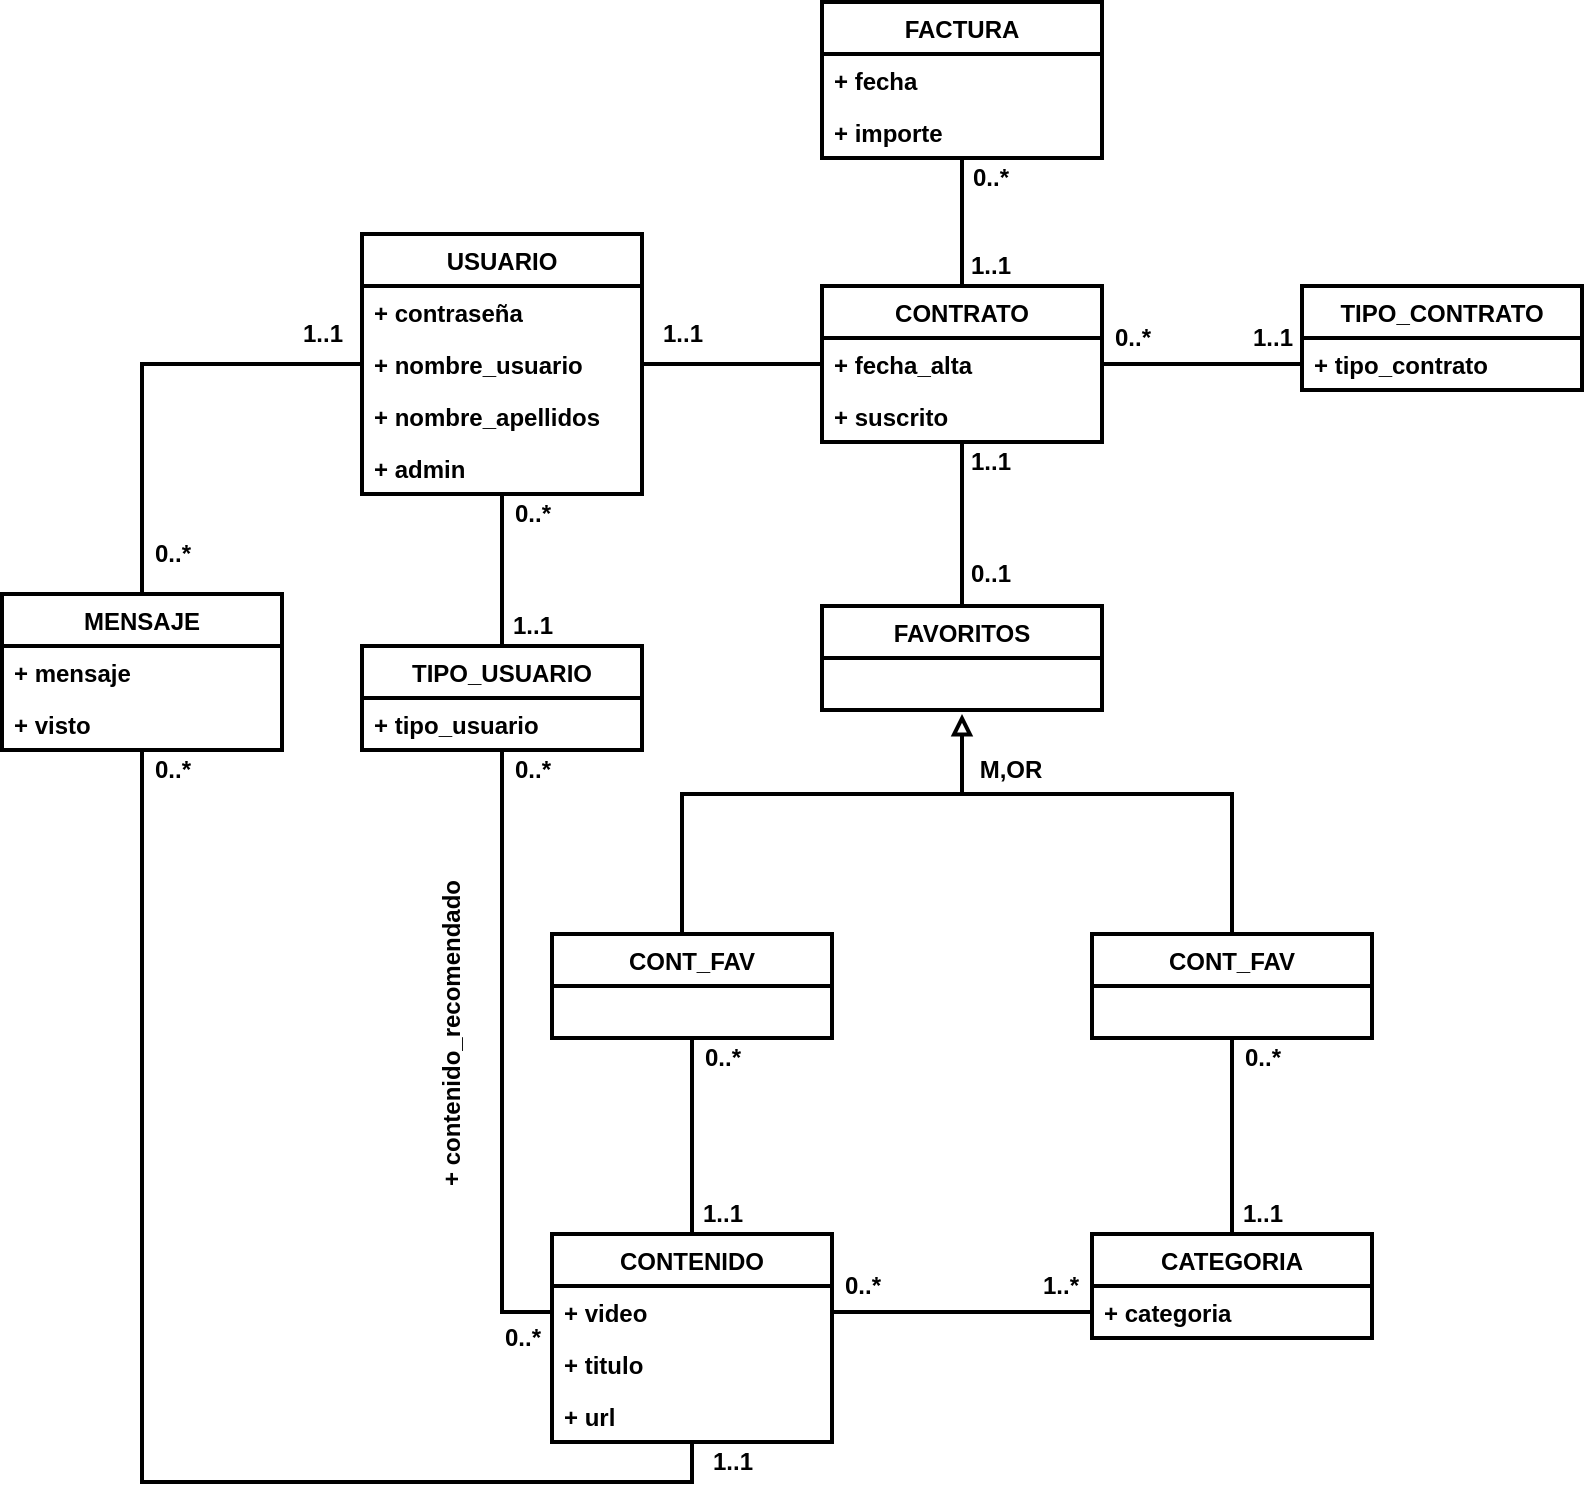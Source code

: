 <mxfile version="15.8.7" type="device"><diagram id="4Mzj-n0A8DgF8S2J7ucG" name="Página-1"><mxGraphModel dx="2070" dy="984" grid="1" gridSize="10" guides="1" tooltips="1" connect="1" arrows="1" fold="1" page="1" pageScale="1" pageWidth="827" pageHeight="1169" math="0" shadow="0"><root><mxCell id="0"/><mxCell id="1" parent="0"/><mxCell id="S-AvFleNfxMChcjrUdNi-8" style="edgeStyle=orthogonalEdgeStyle;rounded=0;orthogonalLoop=1;jettySize=auto;html=1;exitX=1;exitY=0.5;exitDx=0;exitDy=0;entryX=0;entryY=0.75;entryDx=0;entryDy=0;endArrow=none;endFill=0;strokeWidth=2;fontStyle=1" parent="1" source="S-AvFleNfxMChcjrUdNi-37" target="S-AvFleNfxMChcjrUdNi-6" edge="1"><mxGeometry relative="1" as="geometry"/></mxCell><mxCell id="S-AvFleNfxMChcjrUdNi-22" style="edgeStyle=orthogonalEdgeStyle;rounded=0;orthogonalLoop=1;jettySize=auto;html=1;exitX=0.5;exitY=1;exitDx=0;exitDy=0;entryX=0.5;entryY=0;entryDx=0;entryDy=0;endArrow=none;endFill=0;strokeWidth=2;fontStyle=1" parent="1" source="S-AvFleNfxMChcjrUdNi-1" target="S-AvFleNfxMChcjrUdNi-17" edge="1"><mxGeometry relative="1" as="geometry"/></mxCell><mxCell id="S-AvFleNfxMChcjrUdNi-1" value="CONTRATO" style="swimlane;fontStyle=1;childLayout=stackLayout;horizontal=1;startSize=26;fillColor=none;horizontalStack=0;resizeParent=1;resizeParentMax=0;resizeLast=0;collapsible=1;marginBottom=0;strokeWidth=2;" parent="1" vertex="1"><mxGeometry x="320" y="156" width="140" height="78" as="geometry"/></mxCell><mxCell id="S-AvFleNfxMChcjrUdNi-37" value="+ fecha_alta" style="text;strokeColor=none;fillColor=none;align=left;verticalAlign=top;spacingLeft=4;spacingRight=4;overflow=hidden;rotatable=0;points=[[0,0.5],[1,0.5]];portConstraint=eastwest;fontStyle=1" parent="S-AvFleNfxMChcjrUdNi-1" vertex="1"><mxGeometry y="26" width="140" height="26" as="geometry"/></mxCell><mxCell id="SWSklIYPGX-UDRLk-Jqf-1" value="+ suscrito" style="text;strokeColor=none;fillColor=none;align=left;verticalAlign=top;spacingLeft=4;spacingRight=4;overflow=hidden;rotatable=0;points=[[0,0.5],[1,0.5]];portConstraint=eastwest;fontStyle=1" vertex="1" parent="S-AvFleNfxMChcjrUdNi-1"><mxGeometry y="52" width="140" height="26" as="geometry"/></mxCell><mxCell id="S-AvFleNfxMChcjrUdNi-7" style="edgeStyle=orthogonalEdgeStyle;rounded=0;orthogonalLoop=1;jettySize=auto;html=1;exitX=0.5;exitY=1;exitDx=0;exitDy=0;entryX=0.5;entryY=0;entryDx=0;entryDy=0;strokeWidth=2;endArrow=none;endFill=0;fontStyle=1" parent="1" source="S-AvFleNfxMChcjrUdNi-5" target="S-AvFleNfxMChcjrUdNi-1" edge="1"><mxGeometry relative="1" as="geometry"/></mxCell><mxCell id="S-AvFleNfxMChcjrUdNi-5" value="FACTURA" style="swimlane;fontStyle=1;childLayout=stackLayout;horizontal=1;startSize=26;fillColor=none;horizontalStack=0;resizeParent=1;resizeParentMax=0;resizeLast=0;collapsible=1;marginBottom=0;strokeWidth=2;" parent="1" vertex="1"><mxGeometry x="320" y="14" width="140" height="78" as="geometry"/></mxCell><mxCell id="h2u4UO7is9LQjmH4nHKm-1" value="+ fecha" style="text;strokeColor=none;fillColor=none;align=left;verticalAlign=top;spacingLeft=4;spacingRight=4;overflow=hidden;rotatable=0;points=[[0,0.5],[1,0.5]];portConstraint=eastwest;fontStyle=1" parent="S-AvFleNfxMChcjrUdNi-5" vertex="1"><mxGeometry y="26" width="140" height="26" as="geometry"/></mxCell><mxCell id="h2u4UO7is9LQjmH4nHKm-2" value="+ importe" style="text;strokeColor=none;fillColor=none;align=left;verticalAlign=top;spacingLeft=4;spacingRight=4;overflow=hidden;rotatable=0;points=[[0,0.5],[1,0.5]];portConstraint=eastwest;fontStyle=1" parent="S-AvFleNfxMChcjrUdNi-5" vertex="1"><mxGeometry y="52" width="140" height="26" as="geometry"/></mxCell><mxCell id="S-AvFleNfxMChcjrUdNi-6" value="TIPO_CONTRATO" style="swimlane;fontStyle=1;childLayout=stackLayout;horizontal=1;startSize=26;fillColor=none;horizontalStack=0;resizeParent=1;resizeParentMax=0;resizeLast=0;collapsible=1;marginBottom=0;strokeWidth=2;" parent="1" vertex="1"><mxGeometry x="560" y="156" width="140" height="52" as="geometry"/></mxCell><mxCell id="h2u4UO7is9LQjmH4nHKm-3" value="+ tipo_contrato" style="text;strokeColor=none;fillColor=none;align=left;verticalAlign=top;spacingLeft=4;spacingRight=4;overflow=hidden;rotatable=0;points=[[0,0.5],[1,0.5]];portConstraint=eastwest;fontStyle=1" parent="S-AvFleNfxMChcjrUdNi-6" vertex="1"><mxGeometry y="26" width="140" height="26" as="geometry"/></mxCell><mxCell id="S-AvFleNfxMChcjrUdNi-12" style="edgeStyle=orthogonalEdgeStyle;rounded=0;orthogonalLoop=1;jettySize=auto;html=1;exitX=0.5;exitY=1;exitDx=0;exitDy=0;entryX=0.5;entryY=0;entryDx=0;entryDy=0;endArrow=none;endFill=0;strokeWidth=2;fontStyle=1" parent="1" source="S-AvFleNfxMChcjrUdNi-9" target="S-AvFleNfxMChcjrUdNi-11" edge="1"><mxGeometry relative="1" as="geometry"/></mxCell><mxCell id="S-AvFleNfxMChcjrUdNi-9" value="USUARIO" style="swimlane;fontStyle=1;childLayout=stackLayout;horizontal=1;startSize=26;fillColor=none;horizontalStack=0;resizeParent=1;resizeParentMax=0;resizeLast=0;collapsible=1;marginBottom=0;strokeWidth=2;" parent="1" vertex="1"><mxGeometry x="90" y="130" width="140" height="130" as="geometry"/></mxCell><mxCell id="S-AvFleNfxMChcjrUdNi-35" value="+ contraseña" style="text;strokeColor=none;fillColor=none;align=left;verticalAlign=top;spacingLeft=4;spacingRight=4;overflow=hidden;rotatable=0;points=[[0,0.5],[1,0.5]];portConstraint=eastwest;fontStyle=1" parent="S-AvFleNfxMChcjrUdNi-9" vertex="1"><mxGeometry y="26" width="140" height="26" as="geometry"/></mxCell><mxCell id="SWSklIYPGX-UDRLk-Jqf-17" value="+ nombre_usuario" style="text;strokeColor=none;fillColor=none;align=left;verticalAlign=top;spacingLeft=4;spacingRight=4;overflow=hidden;rotatable=0;points=[[0,0.5],[1,0.5]];portConstraint=eastwest;fontStyle=1" vertex="1" parent="S-AvFleNfxMChcjrUdNi-9"><mxGeometry y="52" width="140" height="26" as="geometry"/></mxCell><mxCell id="S-AvFleNfxMChcjrUdNi-34" value="+ nombre_apellidos" style="text;strokeColor=none;fillColor=none;align=left;verticalAlign=top;spacingLeft=4;spacingRight=4;overflow=hidden;rotatable=0;points=[[0,0.5],[1,0.5]];portConstraint=eastwest;fontStyle=1" parent="S-AvFleNfxMChcjrUdNi-9" vertex="1"><mxGeometry y="78" width="140" height="26" as="geometry"/></mxCell><mxCell id="S-AvFleNfxMChcjrUdNi-33" value="+ admin" style="text;strokeColor=none;fillColor=none;align=left;verticalAlign=top;spacingLeft=4;spacingRight=4;overflow=hidden;rotatable=0;points=[[0,0.5],[1,0.5]];portConstraint=eastwest;fontStyle=1" parent="S-AvFleNfxMChcjrUdNi-9" vertex="1"><mxGeometry y="104" width="140" height="26" as="geometry"/></mxCell><mxCell id="S-AvFleNfxMChcjrUdNi-11" value="TIPO_USUARIO" style="swimlane;fontStyle=1;childLayout=stackLayout;horizontal=1;startSize=26;fillColor=none;horizontalStack=0;resizeParent=1;resizeParentMax=0;resizeLast=0;collapsible=1;marginBottom=0;strokeWidth=2;" parent="1" vertex="1"><mxGeometry x="90" y="336" width="140" height="52" as="geometry"/></mxCell><mxCell id="S-AvFleNfxMChcjrUdNi-38" value="+ tipo_usuario" style="text;strokeColor=none;fillColor=none;align=left;verticalAlign=top;spacingLeft=4;spacingRight=4;overflow=hidden;rotatable=0;points=[[0,0.5],[1,0.5]];portConstraint=eastwest;fontStyle=1" parent="S-AvFleNfxMChcjrUdNi-11" vertex="1"><mxGeometry y="26" width="140" height="26" as="geometry"/></mxCell><mxCell id="S-AvFleNfxMChcjrUdNi-30" style="edgeStyle=orthogonalEdgeStyle;rounded=0;orthogonalLoop=1;jettySize=auto;html=1;exitX=0.5;exitY=1;exitDx=0;exitDy=0;entryX=0.5;entryY=1;entryDx=0;entryDy=0;endArrow=none;endFill=0;strokeWidth=2;fontStyle=1" parent="1" source="S-AvFleNfxMChcjrUdNi-13" target="S-AvFleNfxMChcjrUdNi-18" edge="1"><mxGeometry relative="1" as="geometry"/></mxCell><mxCell id="S-AvFleNfxMChcjrUdNi-13" value="MENSAJE" style="swimlane;fontStyle=1;childLayout=stackLayout;horizontal=1;startSize=26;fillColor=none;horizontalStack=0;resizeParent=1;resizeParentMax=0;resizeLast=0;collapsible=1;marginBottom=0;strokeWidth=2;" parent="1" vertex="1"><mxGeometry x="-90" y="310" width="140" height="78" as="geometry"/></mxCell><mxCell id="S-AvFleNfxMChcjrUdNi-36" value="+ mensaje" style="text;strokeColor=none;fillColor=none;align=left;verticalAlign=top;spacingLeft=4;spacingRight=4;overflow=hidden;rotatable=0;points=[[0,0.5],[1,0.5]];portConstraint=eastwest;fontStyle=1" parent="S-AvFleNfxMChcjrUdNi-13" vertex="1"><mxGeometry y="26" width="140" height="26" as="geometry"/></mxCell><mxCell id="S-AvFleNfxMChcjrUdNi-39" value="+ visto" style="text;strokeColor=none;fillColor=none;align=left;verticalAlign=top;spacingLeft=4;spacingRight=4;overflow=hidden;rotatable=0;points=[[0,0.5],[1,0.5]];portConstraint=eastwest;fontStyle=1" parent="S-AvFleNfxMChcjrUdNi-13" vertex="1"><mxGeometry y="52" width="140" height="26" as="geometry"/></mxCell><mxCell id="S-AvFleNfxMChcjrUdNi-17" value="FAVORITOS" style="swimlane;fontStyle=1;childLayout=stackLayout;horizontal=1;startSize=26;fillColor=none;horizontalStack=0;resizeParent=1;resizeParentMax=0;resizeLast=0;collapsible=1;marginBottom=0;strokeWidth=2;" parent="1" vertex="1"><mxGeometry x="320" y="316" width="140" height="52" as="geometry"/></mxCell><mxCell id="SWSklIYPGX-UDRLk-Jqf-3" style="edgeStyle=orthogonalEdgeStyle;rounded=0;orthogonalLoop=1;jettySize=auto;html=1;endArrow=block;endFill=0;strokeWidth=2;exitX=0.5;exitY=0;exitDx=0;exitDy=0;" edge="1" parent="1" source="SWSklIYPGX-UDRLk-Jqf-5"><mxGeometry relative="1" as="geometry"><mxPoint x="250" y="460" as="sourcePoint"/><mxPoint x="390" y="370" as="targetPoint"/><Array as="points"><mxPoint x="250" y="410"/><mxPoint x="390" y="410"/></Array></mxGeometry></mxCell><mxCell id="S-AvFleNfxMChcjrUdNi-18" value="CONTENIDO" style="swimlane;fontStyle=1;childLayout=stackLayout;horizontal=1;startSize=26;fillColor=none;horizontalStack=0;resizeParent=1;resizeParentMax=0;resizeLast=0;collapsible=1;marginBottom=0;strokeWidth=2;" parent="1" vertex="1"><mxGeometry x="185" y="630" width="140" height="104" as="geometry"/></mxCell><mxCell id="S-AvFleNfxMChcjrUdNi-42" value="+ video" style="text;strokeColor=none;fillColor=none;align=left;verticalAlign=top;spacingLeft=4;spacingRight=4;overflow=hidden;rotatable=0;points=[[0,0.5],[1,0.5]];portConstraint=eastwest;fontStyle=1" parent="S-AvFleNfxMChcjrUdNi-18" vertex="1"><mxGeometry y="26" width="140" height="26" as="geometry"/></mxCell><mxCell id="S-AvFleNfxMChcjrUdNi-43" value="+ titulo" style="text;strokeColor=none;fillColor=none;align=left;verticalAlign=top;spacingLeft=4;spacingRight=4;overflow=hidden;rotatable=0;points=[[0,0.5],[1,0.5]];portConstraint=eastwest;fontStyle=1" parent="S-AvFleNfxMChcjrUdNi-18" vertex="1"><mxGeometry y="52" width="140" height="26" as="geometry"/></mxCell><mxCell id="S-AvFleNfxMChcjrUdNi-44" value="+ url" style="text;strokeColor=none;fillColor=none;align=left;verticalAlign=top;spacingLeft=4;spacingRight=4;overflow=hidden;rotatable=0;points=[[0,0.5],[1,0.5]];portConstraint=eastwest;fontStyle=1" parent="S-AvFleNfxMChcjrUdNi-18" vertex="1"><mxGeometry y="78" width="140" height="26" as="geometry"/></mxCell><mxCell id="S-AvFleNfxMChcjrUdNi-24" value="CATEGORIA" style="swimlane;fontStyle=1;childLayout=stackLayout;horizontal=1;startSize=26;fillColor=none;horizontalStack=0;resizeParent=1;resizeParentMax=0;resizeLast=0;collapsible=1;marginBottom=0;strokeWidth=2;" parent="1" vertex="1"><mxGeometry x="455" y="630" width="140" height="52" as="geometry"/></mxCell><mxCell id="S-AvFleNfxMChcjrUdNi-45" value="+ categoria" style="text;strokeColor=none;fillColor=none;align=left;verticalAlign=top;spacingLeft=4;spacingRight=4;overflow=hidden;rotatable=0;points=[[0,0.5],[1,0.5]];portConstraint=eastwest;fontStyle=1" parent="S-AvFleNfxMChcjrUdNi-24" vertex="1"><mxGeometry y="26" width="140" height="26" as="geometry"/></mxCell><mxCell id="S-AvFleNfxMChcjrUdNi-50" style="edgeStyle=orthogonalEdgeStyle;rounded=0;orthogonalLoop=1;jettySize=auto;html=1;exitX=1;exitY=0.5;exitDx=0;exitDy=0;entryX=0;entryY=0.5;entryDx=0;entryDy=0;endArrow=none;endFill=0;strokeWidth=2;fontStyle=1" parent="1" source="S-AvFleNfxMChcjrUdNi-42" target="S-AvFleNfxMChcjrUdNi-45" edge="1"><mxGeometry relative="1" as="geometry"/></mxCell><mxCell id="S-AvFleNfxMChcjrUdNi-55" style="edgeStyle=orthogonalEdgeStyle;rounded=0;orthogonalLoop=1;jettySize=auto;html=1;exitX=0;exitY=0.5;exitDx=0;exitDy=0;entryX=0.5;entryY=1;entryDx=0;entryDy=0;endArrow=none;endFill=0;strokeWidth=2;fontStyle=1" parent="1" source="S-AvFleNfxMChcjrUdNi-42" target="S-AvFleNfxMChcjrUdNi-11" edge="1"><mxGeometry relative="1" as="geometry"/></mxCell><mxCell id="h2u4UO7is9LQjmH4nHKm-4" value="1..1" style="text;html=1;align=center;verticalAlign=middle;resizable=0;points=[];autosize=1;strokeColor=none;fillColor=none;fontStyle=1" parent="1" vertex="1"><mxGeometry x="230" y="170" width="40" height="20" as="geometry"/></mxCell><mxCell id="h2u4UO7is9LQjmH4nHKm-5" value="1..1" style="text;html=1;align=center;verticalAlign=middle;resizable=0;points=[];autosize=1;strokeColor=none;fillColor=none;fontStyle=1" parent="1" vertex="1"><mxGeometry x="50" y="170" width="40" height="20" as="geometry"/></mxCell><mxCell id="h2u4UO7is9LQjmH4nHKm-6" value="0..*" style="text;html=1;align=center;verticalAlign=middle;resizable=0;points=[];autosize=1;strokeColor=none;fillColor=none;fontStyle=1" parent="1" vertex="1"><mxGeometry x="-20" y="280" width="30" height="20" as="geometry"/></mxCell><mxCell id="h2u4UO7is9LQjmH4nHKm-7" value="0..*" style="text;html=1;align=center;verticalAlign=middle;resizable=0;points=[];autosize=1;strokeColor=none;fillColor=none;fontStyle=1" parent="1" vertex="1"><mxGeometry x="-20" y="388" width="30" height="20" as="geometry"/></mxCell><mxCell id="h2u4UO7is9LQjmH4nHKm-9" value="+ contenido_recomendado" style="text;html=1;align=center;verticalAlign=middle;resizable=0;points=[];autosize=1;strokeColor=none;fillColor=none;fontStyle=1;rotation=-90;" parent="1" vertex="1"><mxGeometry x="50" y="520" width="170" height="20" as="geometry"/></mxCell><mxCell id="h2u4UO7is9LQjmH4nHKm-10" value="0..*" style="text;html=1;align=center;verticalAlign=middle;resizable=0;points=[];autosize=1;strokeColor=none;fillColor=none;fontStyle=1" parent="1" vertex="1"><mxGeometry x="160" y="388" width="30" height="20" as="geometry"/></mxCell><mxCell id="h2u4UO7is9LQjmH4nHKm-11" value="1..1" style="text;html=1;align=center;verticalAlign=middle;resizable=0;points=[];autosize=1;strokeColor=none;fillColor=none;fontStyle=1" parent="1" vertex="1"><mxGeometry x="155" y="316" width="40" height="20" as="geometry"/></mxCell><mxCell id="h2u4UO7is9LQjmH4nHKm-12" value="0..*" style="text;html=1;align=center;verticalAlign=middle;resizable=0;points=[];autosize=1;strokeColor=none;fillColor=none;fontStyle=1" parent="1" vertex="1"><mxGeometry x="160" y="260" width="30" height="20" as="geometry"/></mxCell><mxCell id="h2u4UO7is9LQjmH4nHKm-13" value="0..*" style="text;html=1;align=center;verticalAlign=middle;resizable=0;points=[];autosize=1;strokeColor=none;fillColor=none;fontStyle=1" parent="1" vertex="1"><mxGeometry x="155" y="672" width="30" height="20" as="geometry"/></mxCell><mxCell id="h2u4UO7is9LQjmH4nHKm-14" value="1..1" style="text;html=1;align=center;verticalAlign=middle;resizable=0;points=[];autosize=1;strokeColor=none;fillColor=none;fontStyle=1" parent="1" vertex="1"><mxGeometry x="255" y="734" width="40" height="20" as="geometry"/></mxCell><mxCell id="h2u4UO7is9LQjmH4nHKm-16" value="0..*" style="text;html=1;align=center;verticalAlign=middle;resizable=0;points=[];autosize=1;strokeColor=none;fillColor=none;fontStyle=1" parent="1" vertex="1"><mxGeometry x="255" y="532" width="30" height="20" as="geometry"/></mxCell><mxCell id="h2u4UO7is9LQjmH4nHKm-17" value="0..*" style="text;html=1;align=center;verticalAlign=middle;resizable=0;points=[];autosize=1;strokeColor=none;fillColor=none;fontStyle=1" parent="1" vertex="1"><mxGeometry x="525" y="532" width="30" height="20" as="geometry"/></mxCell><mxCell id="h2u4UO7is9LQjmH4nHKm-22" value="0..*" style="text;html=1;align=center;verticalAlign=middle;resizable=0;points=[];autosize=1;strokeColor=none;fillColor=none;fontStyle=1" parent="1" vertex="1"><mxGeometry x="325" y="646" width="30" height="20" as="geometry"/></mxCell><mxCell id="h2u4UO7is9LQjmH4nHKm-23" value="1..*" style="text;html=1;align=center;verticalAlign=middle;resizable=0;points=[];autosize=1;strokeColor=none;fillColor=none;fontStyle=1" parent="1" vertex="1"><mxGeometry x="424" y="646" width="30" height="20" as="geometry"/></mxCell><mxCell id="h2u4UO7is9LQjmH4nHKm-24" value="0..1" style="text;html=1;align=center;verticalAlign=middle;resizable=0;points=[];autosize=1;strokeColor=none;fillColor=none;fontStyle=1" parent="1" vertex="1"><mxGeometry x="384" y="290" width="40" height="20" as="geometry"/></mxCell><mxCell id="h2u4UO7is9LQjmH4nHKm-25" value="1..1" style="text;html=1;align=center;verticalAlign=middle;resizable=0;points=[];autosize=1;strokeColor=none;fillColor=none;fontStyle=1" parent="1" vertex="1"><mxGeometry x="384" y="234" width="40" height="20" as="geometry"/></mxCell><mxCell id="h2u4UO7is9LQjmH4nHKm-26" value="0..*" style="text;html=1;align=center;verticalAlign=middle;resizable=0;points=[];autosize=1;strokeColor=none;fillColor=none;fontStyle=1" parent="1" vertex="1"><mxGeometry x="460" y="172" width="30" height="20" as="geometry"/></mxCell><mxCell id="h2u4UO7is9LQjmH4nHKm-27" value="1..1" style="text;html=1;align=center;verticalAlign=middle;resizable=0;points=[];autosize=1;strokeColor=none;fillColor=none;fontStyle=1" parent="1" vertex="1"><mxGeometry x="525" y="172" width="40" height="20" as="geometry"/></mxCell><mxCell id="h2u4UO7is9LQjmH4nHKm-29" value="1..1" style="text;html=1;align=center;verticalAlign=middle;resizable=0;points=[];autosize=1;strokeColor=none;fillColor=none;fontStyle=1" parent="1" vertex="1"><mxGeometry x="384" y="136" width="40" height="20" as="geometry"/></mxCell><mxCell id="h2u4UO7is9LQjmH4nHKm-32" value="0..*" style="text;html=1;align=center;verticalAlign=middle;resizable=0;points=[];autosize=1;strokeColor=none;fillColor=none;fontStyle=1" parent="1" vertex="1"><mxGeometry x="389" y="92" width="30" height="20" as="geometry"/></mxCell><mxCell id="SWSklIYPGX-UDRLk-Jqf-11" style="edgeStyle=orthogonalEdgeStyle;rounded=0;orthogonalLoop=1;jettySize=auto;html=1;exitX=0.5;exitY=1;exitDx=0;exitDy=0;entryX=0.5;entryY=0;entryDx=0;entryDy=0;endArrow=none;endFill=0;strokeWidth=2;" edge="1" parent="1" source="SWSklIYPGX-UDRLk-Jqf-5" target="S-AvFleNfxMChcjrUdNi-18"><mxGeometry relative="1" as="geometry"/></mxCell><mxCell id="SWSklIYPGX-UDRLk-Jqf-5" value="CONT_FAV" style="swimlane;fontStyle=1;childLayout=stackLayout;horizontal=1;startSize=26;fillColor=none;horizontalStack=0;resizeParent=1;resizeParentMax=0;resizeLast=0;collapsible=1;marginBottom=0;strokeWidth=2;" vertex="1" parent="1"><mxGeometry x="185" y="480" width="140" height="52" as="geometry"/></mxCell><mxCell id="SWSklIYPGX-UDRLk-Jqf-12" style="edgeStyle=orthogonalEdgeStyle;rounded=0;orthogonalLoop=1;jettySize=auto;html=1;exitX=0.5;exitY=1;exitDx=0;exitDy=0;entryX=0.5;entryY=0;entryDx=0;entryDy=0;endArrow=none;endFill=0;strokeWidth=2;" edge="1" parent="1" source="SWSklIYPGX-UDRLk-Jqf-7" target="S-AvFleNfxMChcjrUdNi-24"><mxGeometry relative="1" as="geometry"/></mxCell><mxCell id="SWSklIYPGX-UDRLk-Jqf-13" style="edgeStyle=orthogonalEdgeStyle;rounded=0;orthogonalLoop=1;jettySize=auto;html=1;exitX=0.5;exitY=0;exitDx=0;exitDy=0;endArrow=none;endFill=0;strokeWidth=2;" edge="1" parent="1" source="SWSklIYPGX-UDRLk-Jqf-7"><mxGeometry relative="1" as="geometry"><mxPoint x="390" y="380" as="targetPoint"/><Array as="points"><mxPoint x="525" y="410"/><mxPoint x="390" y="410"/></Array></mxGeometry></mxCell><mxCell id="SWSklIYPGX-UDRLk-Jqf-7" value="CONT_FAV" style="swimlane;fontStyle=1;childLayout=stackLayout;horizontal=1;startSize=26;fillColor=none;horizontalStack=0;resizeParent=1;resizeParentMax=0;resizeLast=0;collapsible=1;marginBottom=0;strokeWidth=2;" vertex="1" parent="1"><mxGeometry x="455" y="480" width="140" height="52" as="geometry"/></mxCell><mxCell id="SWSklIYPGX-UDRLk-Jqf-14" value="1..1" style="text;html=1;align=center;verticalAlign=middle;resizable=0;points=[];autosize=1;strokeColor=none;fillColor=none;fontStyle=1" vertex="1" parent="1"><mxGeometry x="250" y="610" width="40" height="20" as="geometry"/></mxCell><mxCell id="SWSklIYPGX-UDRLk-Jqf-15" value="1..1" style="text;html=1;align=center;verticalAlign=middle;resizable=0;points=[];autosize=1;strokeColor=none;fillColor=none;fontStyle=1" vertex="1" parent="1"><mxGeometry x="520" y="610" width="40" height="20" as="geometry"/></mxCell><mxCell id="SWSklIYPGX-UDRLk-Jqf-16" value="&lt;b&gt;M,OR&lt;/b&gt;" style="text;html=1;align=center;verticalAlign=middle;resizable=0;points=[];autosize=1;strokeColor=none;fillColor=none;" vertex="1" parent="1"><mxGeometry x="389" y="388" width="50" height="20" as="geometry"/></mxCell><mxCell id="SWSklIYPGX-UDRLk-Jqf-18" style="edgeStyle=orthogonalEdgeStyle;rounded=0;orthogonalLoop=1;jettySize=auto;html=1;exitX=0;exitY=0.5;exitDx=0;exitDy=0;entryX=1;entryY=0.5;entryDx=0;entryDy=0;endArrow=none;endFill=0;strokeWidth=2;" edge="1" parent="1" source="S-AvFleNfxMChcjrUdNi-37" target="SWSklIYPGX-UDRLk-Jqf-17"><mxGeometry relative="1" as="geometry"/></mxCell><mxCell id="SWSklIYPGX-UDRLk-Jqf-19" style="edgeStyle=orthogonalEdgeStyle;rounded=0;orthogonalLoop=1;jettySize=auto;html=1;exitX=0;exitY=0.5;exitDx=0;exitDy=0;entryX=0.5;entryY=0;entryDx=0;entryDy=0;endArrow=none;endFill=0;strokeWidth=2;" edge="1" parent="1" source="SWSklIYPGX-UDRLk-Jqf-17" target="S-AvFleNfxMChcjrUdNi-13"><mxGeometry relative="1" as="geometry"/></mxCell></root></mxGraphModel></diagram></mxfile>